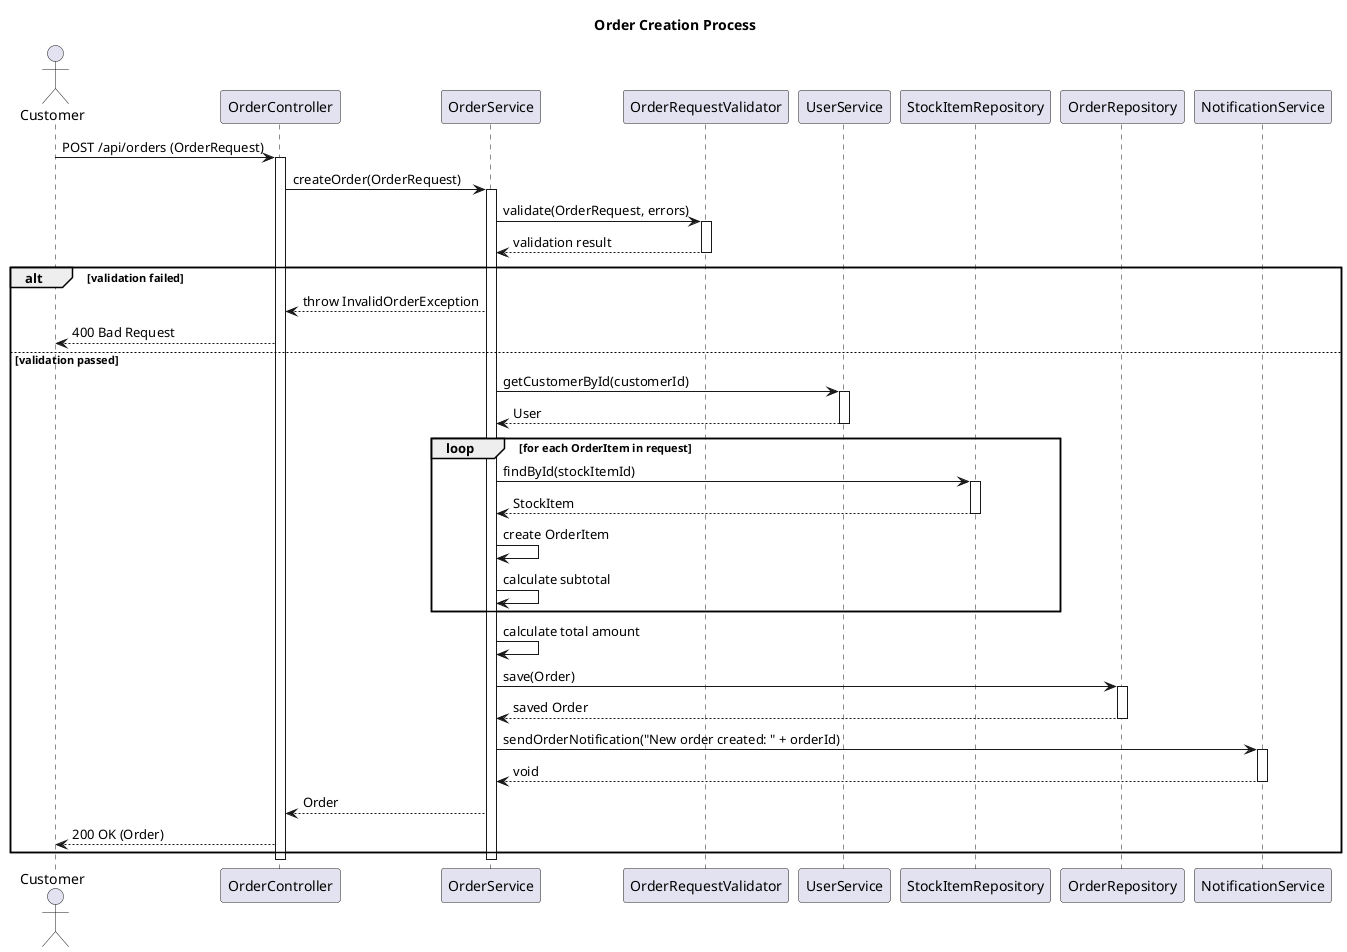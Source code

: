 @startuml
' Sequence Diagram for Order Process

actor "Customer" as customer
participant "OrderController" as controller
participant "OrderService" as service
participant "OrderRequestValidator" as validator
participant "UserService" as userService
participant "StockItemRepository" as stockRepo
participant "OrderRepository" as orderRepo
participant "NotificationService" as notifService

title Order Creation Process

customer -> controller: POST /api/orders (OrderRequest)
activate controller

controller -> service: createOrder(OrderRequest)
activate service

service -> validator: validate(OrderRequest, errors)
activate validator
validator --> service: validation result
deactivate validator

alt validation failed
    service --> controller: throw InvalidOrderException
    controller --> customer: 400 Bad Request
else validation passed
    service -> userService: getCustomerById(customerId)
    activate userService
    userService --> service: User
    deactivate userService

    loop for each OrderItem in request
        service -> stockRepo: findById(stockItemId)
        activate stockRepo
        stockRepo --> service: StockItem
        deactivate stockRepo
        
        service -> service: create OrderItem
        service -> service: calculate subtotal
    end

    service -> service: calculate total amount
    service -> orderRepo: save(Order)
    activate orderRepo
    orderRepo --> service: saved Order
    deactivate orderRepo

    service -> notifService: sendOrderNotification("New order created: " + orderId)
    activate notifService
    notifService --> service: void
    deactivate notifService

    service --> controller: Order
    controller --> customer: 200 OK (Order)
end

deactivate service
deactivate controller

@enduml